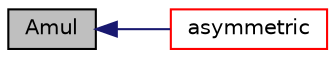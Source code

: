 digraph "Amul"
{
  bgcolor="transparent";
  edge [fontname="Helvetica",fontsize="10",labelfontname="Helvetica",labelfontsize="10"];
  node [fontname="Helvetica",fontsize="10",shape=record];
  rankdir="LR";
  Node1030 [label="Amul",height=0.2,width=0.4,color="black", fillcolor="grey75", style="filled", fontcolor="black"];
  Node1030 -> Node1031 [dir="back",color="midnightblue",fontsize="10",style="solid",fontname="Helvetica"];
  Node1031 [label="asymmetric",height=0.2,width=0.4,color="red",URL="$a27929.html#aff45003a4c4226b1f6f4e5e24d382e03"];
}
